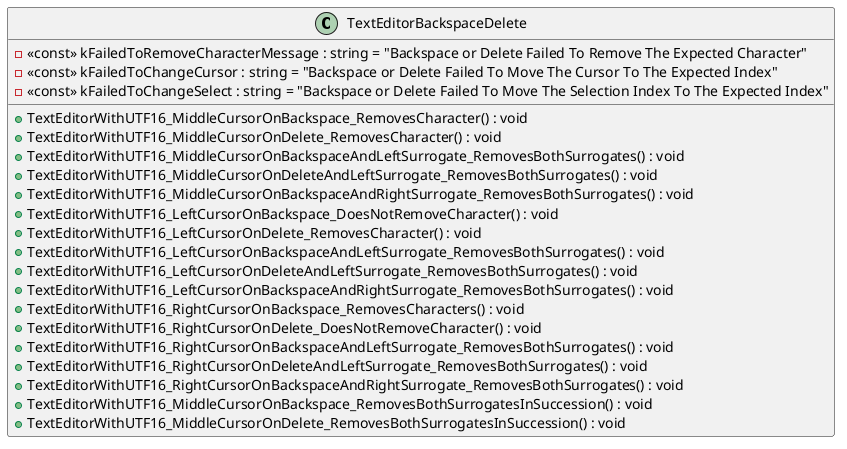 @startuml
class TextEditorBackspaceDelete {
    - <<const>> kFailedToRemoveCharacterMessage : string = "Backspace or Delete Failed To Remove The Expected Character"
    - <<const>> kFailedToChangeCursor : string = "Backspace or Delete Failed To Move The Cursor To The Expected Index"
    - <<const>> kFailedToChangeSelect : string = "Backspace or Delete Failed To Move The Selection Index To The Expected Index"
    + TextEditorWithUTF16_MiddleCursorOnBackspace_RemovesCharacter() : void
    + TextEditorWithUTF16_MiddleCursorOnDelete_RemovesCharacter() : void
    + TextEditorWithUTF16_MiddleCursorOnBackspaceAndLeftSurrogate_RemovesBothSurrogates() : void
    + TextEditorWithUTF16_MiddleCursorOnDeleteAndLeftSurrogate_RemovesBothSurrogates() : void
    + TextEditorWithUTF16_MiddleCursorOnBackspaceAndRightSurrogate_RemovesBothSurrogates() : void
    + TextEditorWithUTF16_LeftCursorOnBackspace_DoesNotRemoveCharacter() : void
    + TextEditorWithUTF16_LeftCursorOnDelete_RemovesCharacter() : void
    + TextEditorWithUTF16_LeftCursorOnBackspaceAndLeftSurrogate_RemovesBothSurrogates() : void
    + TextEditorWithUTF16_LeftCursorOnDeleteAndLeftSurrogate_RemovesBothSurrogates() : void
    + TextEditorWithUTF16_LeftCursorOnBackspaceAndRightSurrogate_RemovesBothSurrogates() : void
    + TextEditorWithUTF16_RightCursorOnBackspace_RemovesCharacters() : void
    + TextEditorWithUTF16_RightCursorOnDelete_DoesNotRemoveCharacter() : void
    + TextEditorWithUTF16_RightCursorOnBackspaceAndLeftSurrogate_RemovesBothSurrogates() : void
    + TextEditorWithUTF16_RightCursorOnDeleteAndLeftSurrogate_RemovesBothSurrogates() : void
    + TextEditorWithUTF16_RightCursorOnBackspaceAndRightSurrogate_RemovesBothSurrogates() : void
    + TextEditorWithUTF16_MiddleCursorOnBackspace_RemovesBothSurrogatesInSuccession() : void
    + TextEditorWithUTF16_MiddleCursorOnDelete_RemovesBothSurrogatesInSuccession() : void
}
@enduml
